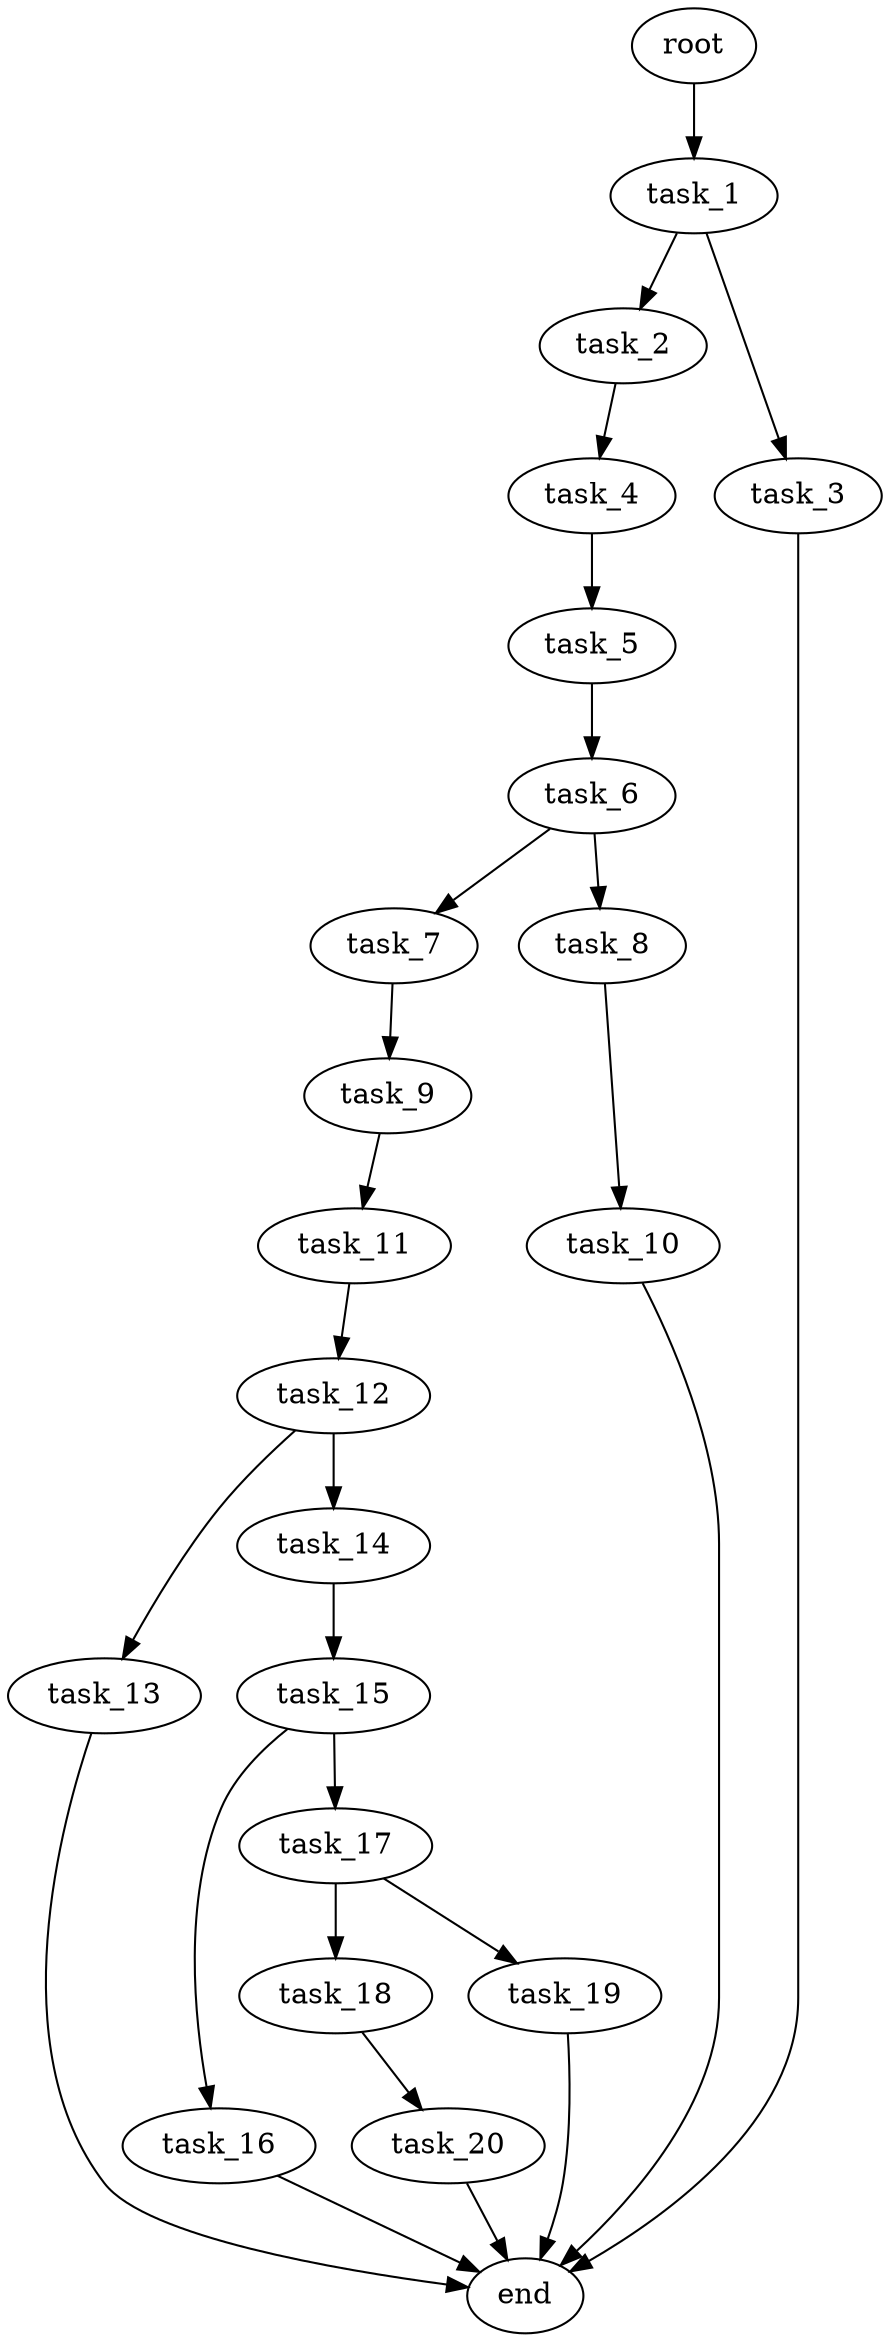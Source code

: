 digraph G {
  root [size="0.000000e+00"];
  task_1 [size="6.810876e+10"];
  task_2 [size="6.620847e+09"];
  task_3 [size="6.987060e+10"];
  task_4 [size="7.299854e+10"];
  task_5 [size="8.464835e+10"];
  task_6 [size="5.800015e+09"];
  task_7 [size="8.630418e+09"];
  task_8 [size="4.345401e+10"];
  task_9 [size="4.534265e+10"];
  task_10 [size="6.088715e+10"];
  task_11 [size="3.093591e+10"];
  task_12 [size="7.417193e+10"];
  task_13 [size="7.406841e+10"];
  task_14 [size="1.195311e+10"];
  task_15 [size="7.079298e+10"];
  task_16 [size="7.015295e+10"];
  task_17 [size="1.639162e+10"];
  task_18 [size="9.530209e+10"];
  task_19 [size="5.230531e+10"];
  task_20 [size="7.830088e+10"];
  end [size="0.000000e+00"];

  root -> task_1 [size="1.000000e-12"];
  task_1 -> task_2 [size="6.620847e+07"];
  task_1 -> task_3 [size="6.987060e+08"];
  task_2 -> task_4 [size="7.299854e+08"];
  task_3 -> end [size="1.000000e-12"];
  task_4 -> task_5 [size="8.464835e+08"];
  task_5 -> task_6 [size="5.800015e+07"];
  task_6 -> task_7 [size="8.630418e+07"];
  task_6 -> task_8 [size="4.345401e+08"];
  task_7 -> task_9 [size="4.534265e+08"];
  task_8 -> task_10 [size="6.088715e+08"];
  task_9 -> task_11 [size="3.093591e+08"];
  task_10 -> end [size="1.000000e-12"];
  task_11 -> task_12 [size="7.417193e+08"];
  task_12 -> task_13 [size="7.406841e+08"];
  task_12 -> task_14 [size="1.195311e+08"];
  task_13 -> end [size="1.000000e-12"];
  task_14 -> task_15 [size="7.079298e+08"];
  task_15 -> task_16 [size="7.015295e+08"];
  task_15 -> task_17 [size="1.639162e+08"];
  task_16 -> end [size="1.000000e-12"];
  task_17 -> task_18 [size="9.530209e+08"];
  task_17 -> task_19 [size="5.230531e+08"];
  task_18 -> task_20 [size="7.830088e+08"];
  task_19 -> end [size="1.000000e-12"];
  task_20 -> end [size="1.000000e-12"];
}
